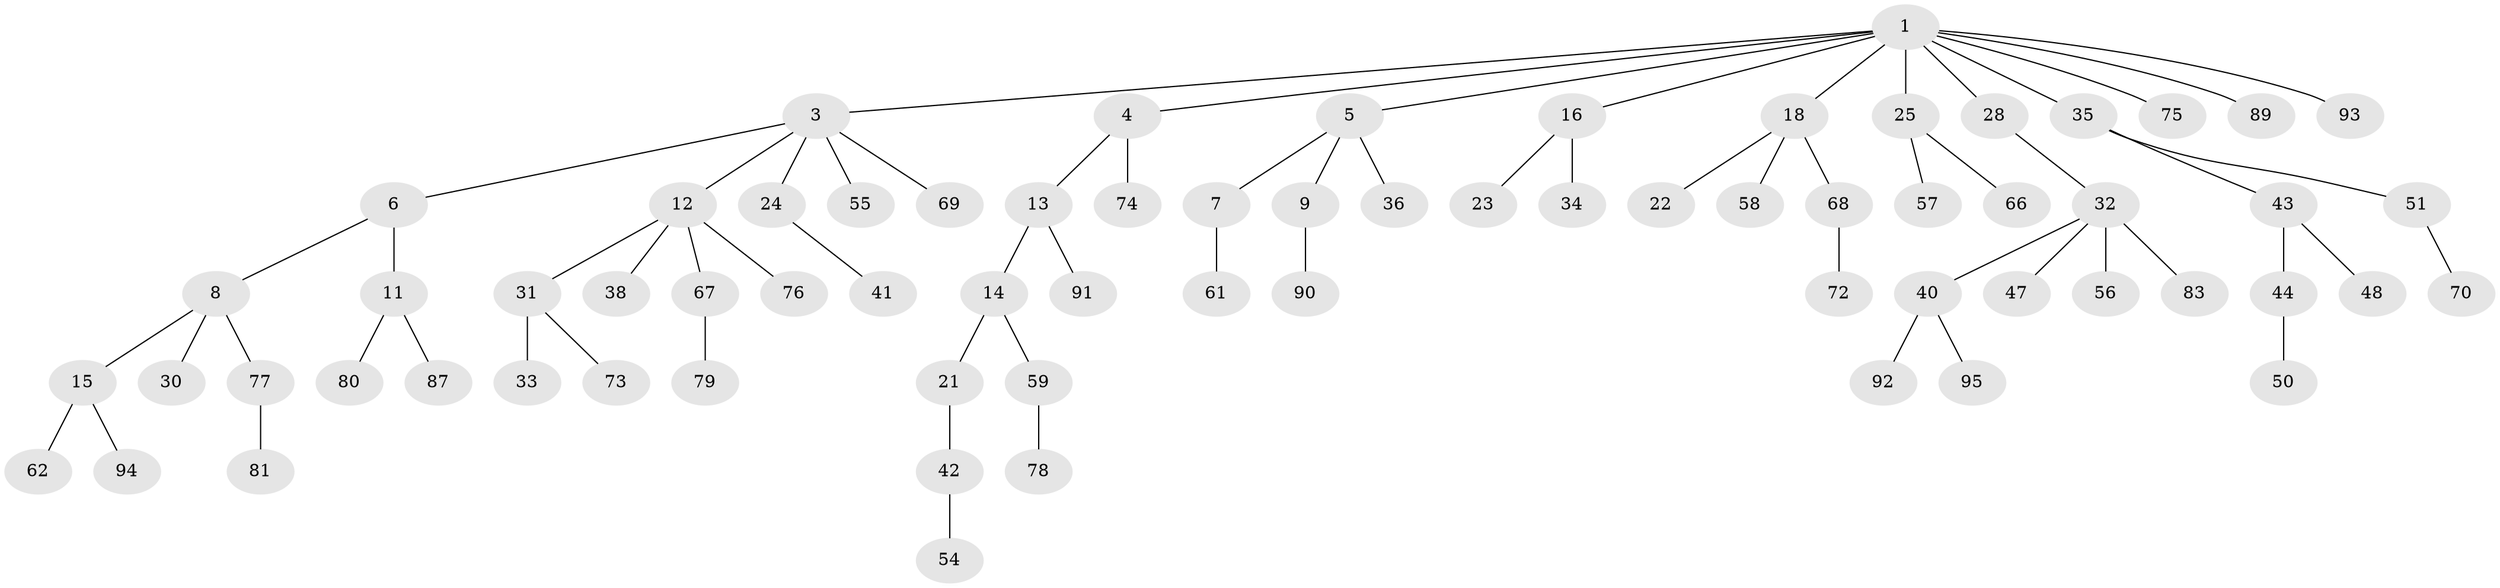 // original degree distribution, {6: 0.009900990099009901, 7: 0.009900990099009901, 3: 0.13861386138613863, 4: 0.07920792079207921, 2: 0.2376237623762376, 5: 0.0297029702970297, 1: 0.49504950495049505}
// Generated by graph-tools (version 1.1) at 2025/19/03/04/25 18:19:07]
// undirected, 70 vertices, 69 edges
graph export_dot {
graph [start="1"]
  node [color=gray90,style=filled];
  1 [super="+2"];
  3 [super="+10"];
  4;
  5;
  6;
  7;
  8;
  9 [super="+39"];
  11 [super="+71"];
  12 [super="+37+17"];
  13;
  14 [super="+49"];
  15;
  16 [super="+20"];
  18 [super="+29"];
  21;
  22;
  23;
  24;
  25 [super="+60+96+52"];
  28 [super="+46"];
  30;
  31;
  32;
  33;
  34;
  35;
  36 [super="+65"];
  38;
  40;
  41;
  42;
  43 [super="+45"];
  44;
  47;
  48;
  50;
  51 [super="+85"];
  54;
  55;
  56;
  57;
  58 [super="+82+98"];
  59 [super="+63"];
  61;
  62;
  66;
  67;
  68;
  69;
  70;
  72;
  73;
  74;
  75;
  76;
  77;
  78;
  79;
  80 [super="+86"];
  81;
  83;
  87;
  89;
  90;
  91;
  92;
  93 [super="+101"];
  94;
  95;
  1 -- 4;
  1 -- 5;
  1 -- 16;
  1 -- 28;
  1 -- 75;
  1 -- 18;
  1 -- 3;
  1 -- 35;
  1 -- 89;
  1 -- 93;
  1 -- 25;
  3 -- 6;
  3 -- 69;
  3 -- 55;
  3 -- 24;
  3 -- 12;
  4 -- 13;
  4 -- 74;
  5 -- 7;
  5 -- 9;
  5 -- 36;
  6 -- 8;
  6 -- 11;
  7 -- 61;
  8 -- 15;
  8 -- 30;
  8 -- 77;
  9 -- 90;
  11 -- 80;
  11 -- 87;
  12 -- 31;
  12 -- 76;
  12 -- 38;
  12 -- 67;
  13 -- 14;
  13 -- 91;
  14 -- 21;
  14 -- 59;
  15 -- 62;
  15 -- 94;
  16 -- 23;
  16 -- 34;
  18 -- 22;
  18 -- 68;
  18 -- 58;
  21 -- 42;
  24 -- 41;
  25 -- 57;
  25 -- 66;
  28 -- 32;
  31 -- 33;
  31 -- 73;
  32 -- 40;
  32 -- 47;
  32 -- 56;
  32 -- 83;
  35 -- 43;
  35 -- 51;
  40 -- 92;
  40 -- 95;
  42 -- 54;
  43 -- 44;
  43 -- 48;
  44 -- 50;
  51 -- 70;
  59 -- 78;
  67 -- 79;
  68 -- 72;
  77 -- 81;
}
